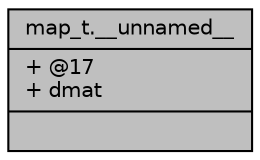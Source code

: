 digraph "map_t.__unnamed__"
{
 // INTERACTIVE_SVG=YES
  bgcolor="transparent";
  edge [fontname="Helvetica",fontsize="10",labelfontname="Helvetica",labelfontsize="10"];
  node [fontname="Helvetica",fontsize="10",shape=record];
  Node470 [label="{map_t.__unnamed__\n|+ @17\l+ dmat\l|}",height=0.2,width=0.4,color="black", fillcolor="grey75", style="filled", fontcolor="black"];
}
